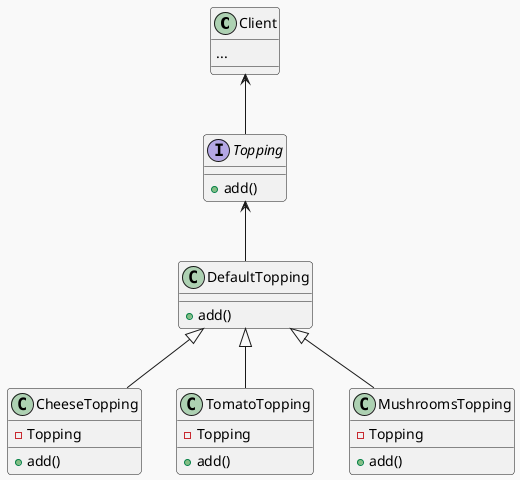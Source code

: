 @startuml
!theme mars
class Client {
	...
}

interface Topping {
	+ add()
}

class DefaultTopping {
	+ add()
}

class CheeseTopping {
	- Topping
	+ add()
}

class TomatoTopping {
	- Topping
	+ add()
}

class MushroomsTopping {
	- Topping
	+ add()
}


Client <-- Topping
Topping <-- DefaultTopping
DefaultTopping <|-- TomatoTopping
DefaultTopping <|-- MushroomsTopping
DefaultTopping <|-- CheeseTopping

@enduml